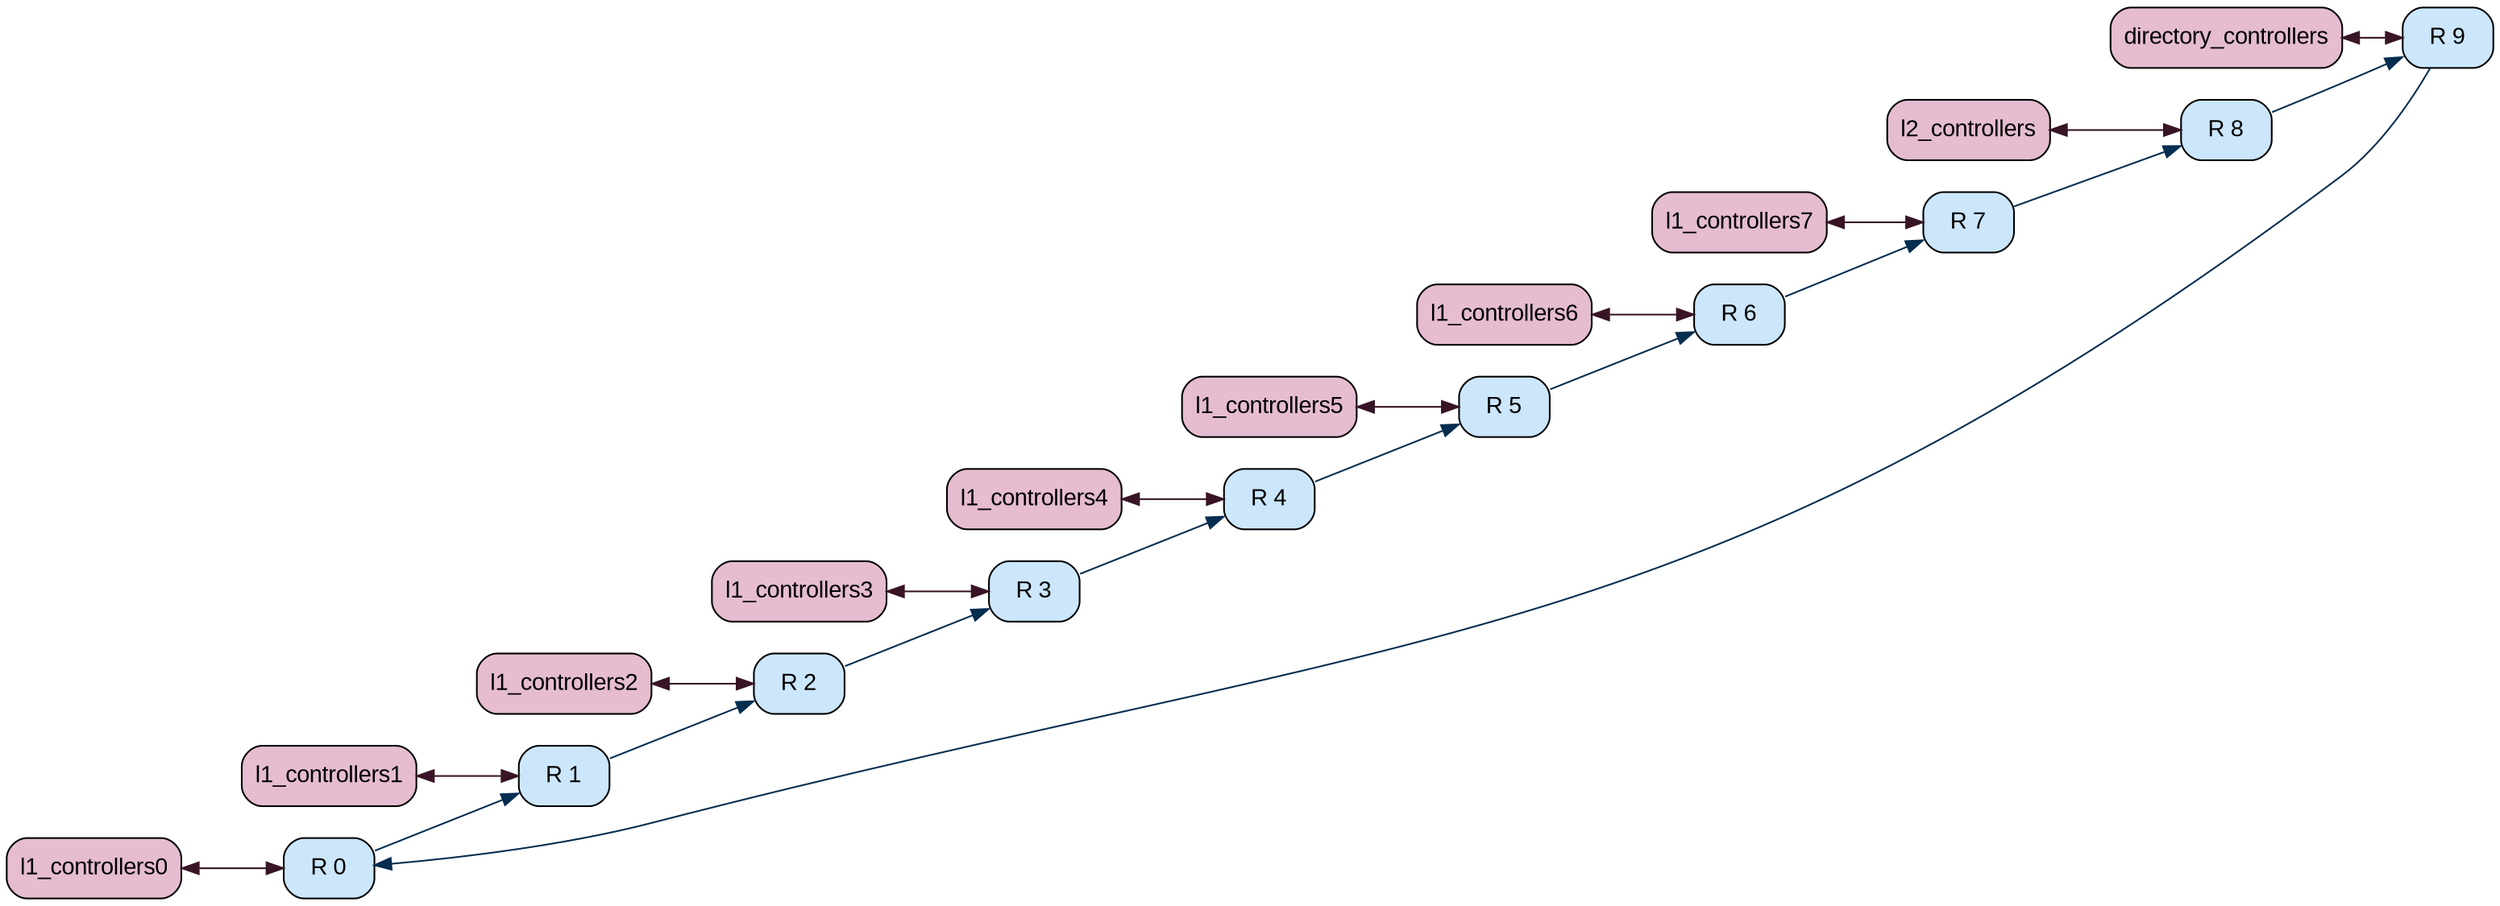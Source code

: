 graph G {
rankdir=LR;
"board.cache_hierarchy.ruby_system.network.routers0" [color="#000000", fillcolor="#cce6fc", fontcolor="#000000", fontname=Arial, fontsize=14, label="R 0", shape=Mrecord, style="rounded, filled"];
"board.cache_hierarchy.ruby_system.network.routers1" [color="#000000", fillcolor="#cce6fc", fontcolor="#000000", fontname=Arial, fontsize=14, label="R 1", shape=Mrecord, style="rounded, filled"];
"board.cache_hierarchy.ruby_system.network.routers2" [color="#000000", fillcolor="#cce6fc", fontcolor="#000000", fontname=Arial, fontsize=14, label="R 2", shape=Mrecord, style="rounded, filled"];
"board.cache_hierarchy.ruby_system.network.routers3" [color="#000000", fillcolor="#cce6fc", fontcolor="#000000", fontname=Arial, fontsize=14, label="R 3", shape=Mrecord, style="rounded, filled"];
"board.cache_hierarchy.ruby_system.network.routers4" [color="#000000", fillcolor="#cce6fc", fontcolor="#000000", fontname=Arial, fontsize=14, label="R 4", shape=Mrecord, style="rounded, filled"];
"board.cache_hierarchy.ruby_system.network.routers5" [color="#000000", fillcolor="#cce6fc", fontcolor="#000000", fontname=Arial, fontsize=14, label="R 5", shape=Mrecord, style="rounded, filled"];
"board.cache_hierarchy.ruby_system.network.routers6" [color="#000000", fillcolor="#cce6fc", fontcolor="#000000", fontname=Arial, fontsize=14, label="R 6", shape=Mrecord, style="rounded, filled"];
"board.cache_hierarchy.ruby_system.network.routers7" [color="#000000", fillcolor="#cce6fc", fontcolor="#000000", fontname=Arial, fontsize=14, label="R 7", shape=Mrecord, style="rounded, filled"];
"board.cache_hierarchy.ruby_system.network.routers8" [color="#000000", fillcolor="#cce6fc", fontcolor="#000000", fontname=Arial, fontsize=14, label="R 8", shape=Mrecord, style="rounded, filled"];
"board.cache_hierarchy.ruby_system.network.routers9" [color="#000000", fillcolor="#cce6fc", fontcolor="#000000", fontname=Arial, fontsize=14, label="R 9", shape=Mrecord, style="rounded, filled"];
"board.cache_hierarchy.ruby_system.network.routers0" -- "board.cache_hierarchy.ruby_system.network.routers1"  [color="#042d50", dir=forward, weight=0.5];
"board.cache_hierarchy.ruby_system.network.routers1" -- "board.cache_hierarchy.ruby_system.network.routers2"  [color="#042d50", dir=forward, weight=0.5];
"board.cache_hierarchy.ruby_system.network.routers2" -- "board.cache_hierarchy.ruby_system.network.routers3"  [color="#042d50", dir=forward, weight=0.5];
"board.cache_hierarchy.ruby_system.network.routers3" -- "board.cache_hierarchy.ruby_system.network.routers4"  [color="#042d50", dir=forward, weight=0.5];
"board.cache_hierarchy.ruby_system.network.routers4" -- "board.cache_hierarchy.ruby_system.network.routers5"  [color="#042d50", dir=forward, weight=0.5];
"board.cache_hierarchy.ruby_system.network.routers5" -- "board.cache_hierarchy.ruby_system.network.routers6"  [color="#042d50", dir=forward, weight=0.5];
"board.cache_hierarchy.ruby_system.network.routers6" -- "board.cache_hierarchy.ruby_system.network.routers7"  [color="#042d50", dir=forward, weight=0.5];
"board.cache_hierarchy.ruby_system.network.routers7" -- "board.cache_hierarchy.ruby_system.network.routers8"  [color="#042d50", dir=forward, weight=0.5];
"board.cache_hierarchy.ruby_system.network.routers8" -- "board.cache_hierarchy.ruby_system.network.routers9"  [color="#042d50", dir=forward, weight=0.5];
"board.cache_hierarchy.ruby_system.network.routers9" -- "board.cache_hierarchy.ruby_system.network.routers0"  [color="#042d50", dir=forward, weight=0.5];
"board.cache_hierarchy.ruby_system.l1_controllers0" [color="#000000", fillcolor="#e5bcd0", fontcolor="#000000", fontname=Arial, fontsize=14, label=l1_controllers0, shape=Mrecord, style="rounded, filled"];
"board.cache_hierarchy.ruby_system.l1_controllers0" -- "board.cache_hierarchy.ruby_system.network.routers0"  [color="#381526", dir=both, weight=1.0];
"board.cache_hierarchy.ruby_system.l1_controllers1" [color="#000000", fillcolor="#e5bcd0", fontcolor="#000000", fontname=Arial, fontsize=14, label=l1_controllers1, shape=Mrecord, style="rounded, filled"];
"board.cache_hierarchy.ruby_system.l1_controllers1" -- "board.cache_hierarchy.ruby_system.network.routers1"  [color="#381526", dir=both, weight=1.0];
"board.cache_hierarchy.ruby_system.l1_controllers2" [color="#000000", fillcolor="#e5bcd0", fontcolor="#000000", fontname=Arial, fontsize=14, label=l1_controllers2, shape=Mrecord, style="rounded, filled"];
"board.cache_hierarchy.ruby_system.l1_controllers2" -- "board.cache_hierarchy.ruby_system.network.routers2"  [color="#381526", dir=both, weight=1.0];
"board.cache_hierarchy.ruby_system.l1_controllers3" [color="#000000", fillcolor="#e5bcd0", fontcolor="#000000", fontname=Arial, fontsize=14, label=l1_controllers3, shape=Mrecord, style="rounded, filled"];
"board.cache_hierarchy.ruby_system.l1_controllers3" -- "board.cache_hierarchy.ruby_system.network.routers3"  [color="#381526", dir=both, weight=1.0];
"board.cache_hierarchy.ruby_system.l1_controllers4" [color="#000000", fillcolor="#e5bcd0", fontcolor="#000000", fontname=Arial, fontsize=14, label=l1_controllers4, shape=Mrecord, style="rounded, filled"];
"board.cache_hierarchy.ruby_system.l1_controllers4" -- "board.cache_hierarchy.ruby_system.network.routers4"  [color="#381526", dir=both, weight=1.0];
"board.cache_hierarchy.ruby_system.l1_controllers5" [color="#000000", fillcolor="#e5bcd0", fontcolor="#000000", fontname=Arial, fontsize=14, label=l1_controllers5, shape=Mrecord, style="rounded, filled"];
"board.cache_hierarchy.ruby_system.l1_controllers5" -- "board.cache_hierarchy.ruby_system.network.routers5"  [color="#381526", dir=both, weight=1.0];
"board.cache_hierarchy.ruby_system.l1_controllers6" [color="#000000", fillcolor="#e5bcd0", fontcolor="#000000", fontname=Arial, fontsize=14, label=l1_controllers6, shape=Mrecord, style="rounded, filled"];
"board.cache_hierarchy.ruby_system.l1_controllers6" -- "board.cache_hierarchy.ruby_system.network.routers6"  [color="#381526", dir=both, weight=1.0];
"board.cache_hierarchy.ruby_system.l1_controllers7" [color="#000000", fillcolor="#e5bcd0", fontcolor="#000000", fontname=Arial, fontsize=14, label=l1_controllers7, shape=Mrecord, style="rounded, filled"];
"board.cache_hierarchy.ruby_system.l1_controllers7" -- "board.cache_hierarchy.ruby_system.network.routers7"  [color="#381526", dir=both, weight=1.0];
"board.cache_hierarchy.ruby_system.l2_controllers" [color="#000000", fillcolor="#e5bcd0", fontcolor="#000000", fontname=Arial, fontsize=14, label=l2_controllers, shape=Mrecord, style="rounded, filled"];
"board.cache_hierarchy.ruby_system.l2_controllers" -- "board.cache_hierarchy.ruby_system.network.routers8"  [color="#381526", dir=both, weight=1.0];
"board.cache_hierarchy.ruby_system.directory_controllers" [color="#000000", fillcolor="#e5bcd0", fontcolor="#000000", fontname=Arial, fontsize=14, label=directory_controllers, shape=Mrecord, style="rounded, filled"];
"board.cache_hierarchy.ruby_system.directory_controllers" -- "board.cache_hierarchy.ruby_system.network.routers9"  [color="#381526", dir=both, weight=1.0];
}
